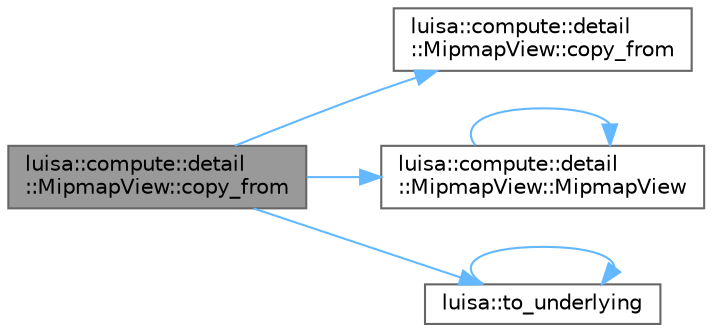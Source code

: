 digraph "luisa::compute::detail::MipmapView::copy_from"
{
 // LATEX_PDF_SIZE
  bgcolor="transparent";
  edge [fontname=Helvetica,fontsize=10,labelfontname=Helvetica,labelfontsize=10];
  node [fontname=Helvetica,fontsize=10,shape=box,height=0.2,width=0.4];
  rankdir="LR";
  Node1 [id="Node000001",label="luisa::compute::detail\l::MipmapView::copy_from",height=0.2,width=0.4,color="gray40", fillcolor="grey60", style="filled", fontcolor="black",tooltip=" "];
  Node1 -> Node2 [id="edge6_Node000001_Node000002",color="steelblue1",style="solid",tooltip=" "];
  Node2 [id="Node000002",label="luisa::compute::detail\l::MipmapView::copy_from",height=0.2,width=0.4,color="grey40", fillcolor="white", style="filled",URL="$classluisa_1_1compute_1_1detail_1_1_mipmap_view.html#af96a4f7c1288229f9c5eee4b367884d8",tooltip=" "];
  Node1 -> Node3 [id="edge7_Node000001_Node000003",color="steelblue1",style="solid",tooltip=" "];
  Node3 [id="Node000003",label="luisa::compute::detail\l::MipmapView::MipmapView",height=0.2,width=0.4,color="grey40", fillcolor="white", style="filled",URL="$classluisa_1_1compute_1_1detail_1_1_mipmap_view.html#a8b488889483fb802bccb4b9d950bbeca",tooltip=" "];
  Node3 -> Node3 [id="edge8_Node000003_Node000003",color="steelblue1",style="solid",tooltip=" "];
  Node1 -> Node4 [id="edge9_Node000001_Node000004",color="steelblue1",style="solid",tooltip=" "];
  Node4 [id="Node000004",label="luisa::to_underlying",height=0.2,width=0.4,color="grey40", fillcolor="white", style="filled",URL="$namespaceluisa.html#a0c046ef018b52d4f486c2626a6410148",tooltip=" "];
  Node4 -> Node4 [id="edge10_Node000004_Node000004",color="steelblue1",style="solid",tooltip=" "];
}
